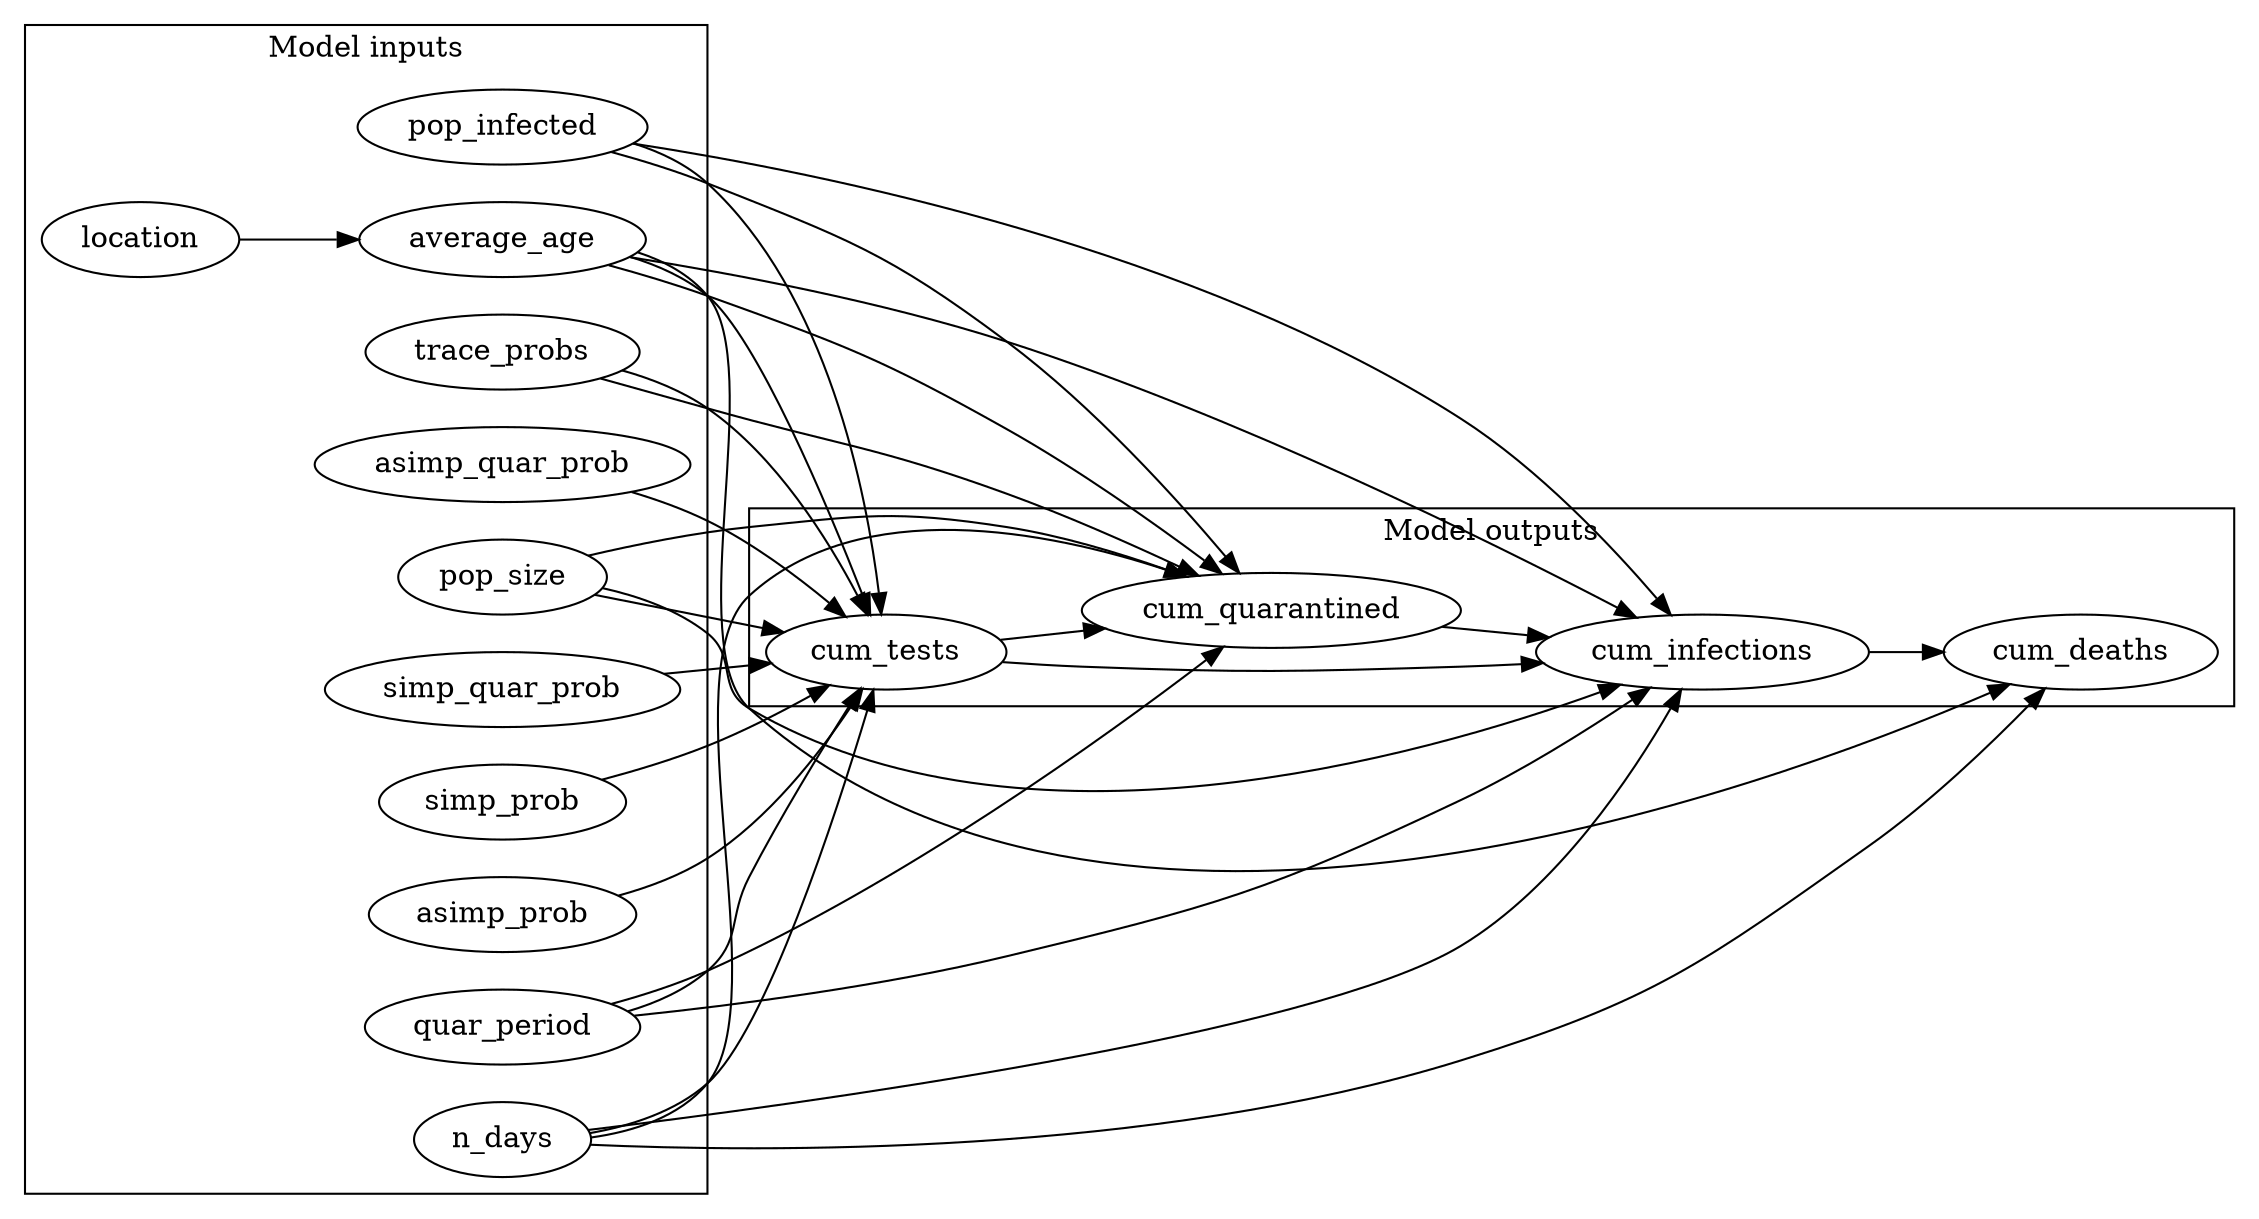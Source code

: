 digraph "" {
	graph [newrank=True,
		rankdir=LR
	];
	subgraph cluster_outputs {
		graph [label="Model outputs"];
		cum_tests;
		cum_quarantined;
		cum_infections;
		cum_deaths;
	}
	subgraph cluster_inputs {
		graph [label="Model inputs"];
		quar_period;
		n_days;
		pop_size;
		simp_prob;
		pop_infected;
		asimp_quar_prob;
		location;
		average_age;
		trace_probs;
		simp_quar_prob;
		asimp_prob;
	}
	quar_period -> cum_tests;
	quar_period -> cum_quarantined;
	quar_period -> cum_infections;
	n_days -> cum_tests;
	n_days -> cum_quarantined;
	n_days -> cum_infections;
	n_days -> cum_deaths;
	pop_size -> cum_tests;
	pop_size -> cum_quarantined;
	pop_size -> cum_infections;
	simp_prob -> cum_tests;
	pop_infected -> cum_tests;
	pop_infected -> cum_quarantined;
	pop_infected -> cum_infections;
	asimp_quar_prob -> cum_tests;
	location -> average_age;
	average_age -> cum_tests;
	average_age -> cum_quarantined;
	average_age -> cum_infections;
	average_age -> cum_deaths;
	trace_probs -> cum_tests;
	trace_probs -> cum_quarantined;
	simp_quar_prob -> cum_tests;
	asimp_prob -> cum_tests;
	cum_tests -> cum_quarantined;
	cum_tests -> cum_infections;
	cum_quarantined -> cum_infections;
	cum_infections -> cum_deaths;
}
